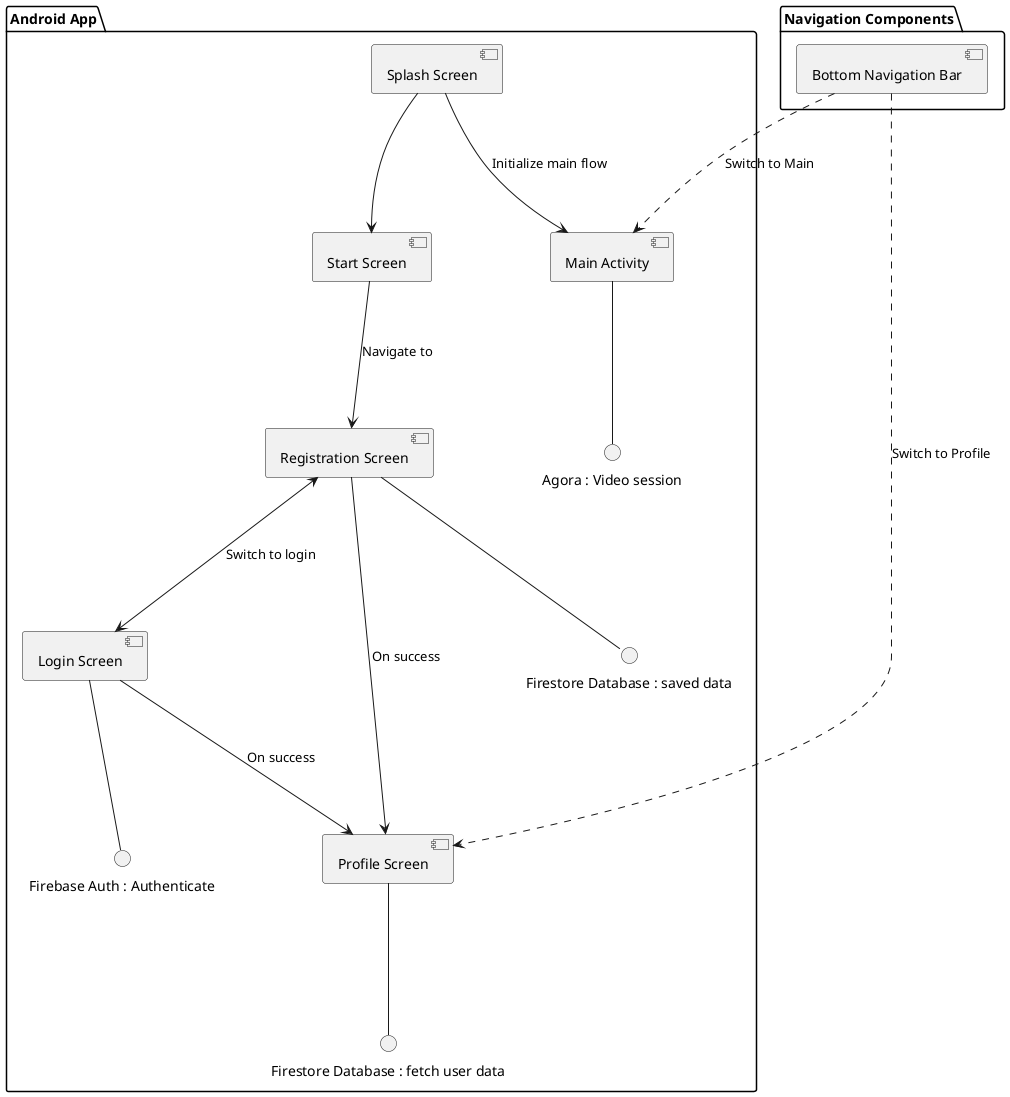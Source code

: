 @startuml
skinparam defaultTextAlignment center
skinparam shadowing false
skinparam nodesep 100
skinparam ranksep 120

package "Android App" {
    [Splash Screen] --> [Start Screen]
    [Splash Screen] --> [Main Activity] : "Initialize main flow"

    [Start Screen] --> [Registration Screen] : "Navigate to"
    [Registration Screen] <--> [Login Screen] : "Switch to login"
    [Registration Screen] --> [Profile Screen] : "On success"

    [Login Screen] --> [Profile Screen] : "On success"
    [Login Screen] -- "Firebase Auth : Authenticate"
    [Registration Screen] -- "Firestore Database : saved data"
    [Profile Screen] -- "Firestore Database : fetch user data"

    [Main Activity] -- "Agora : Video session"
}

package "Navigation Components" {
    [Bottom Navigation Bar] ..> [Main Activity] : "Switch to Main"
    [Bottom Navigation Bar] ..> [Profile Screen] : "Switch to Profile"
}

@enduml
